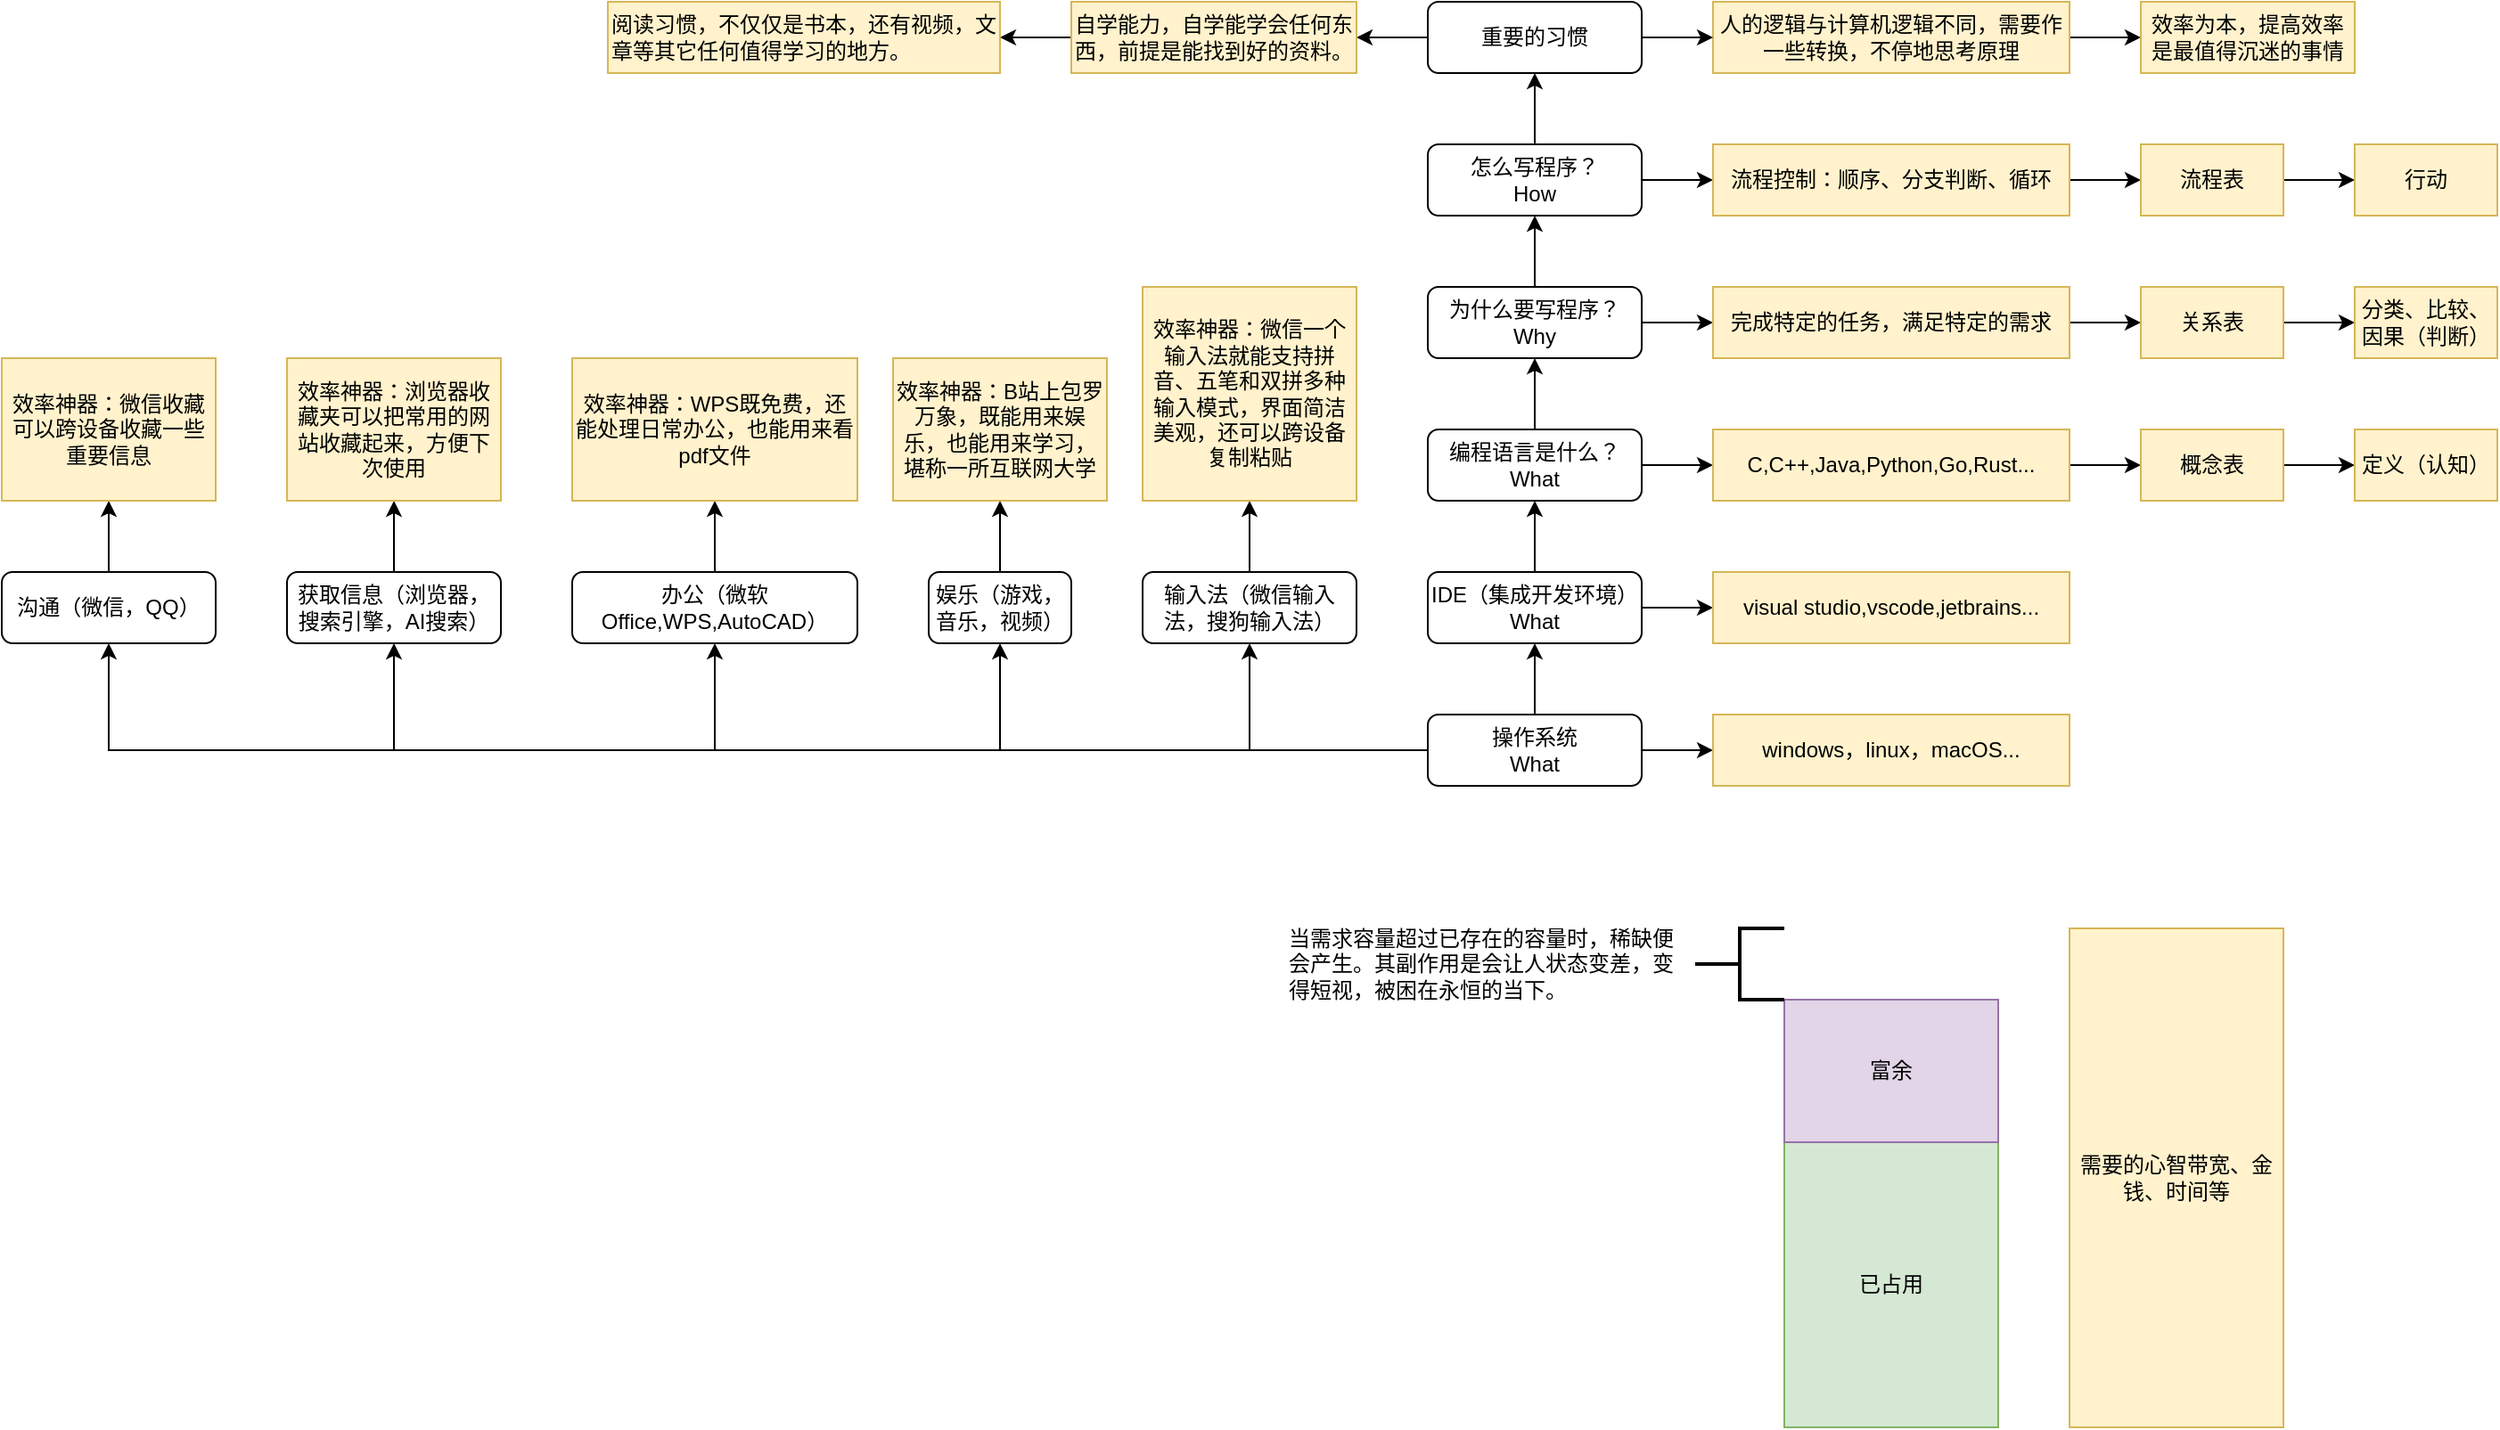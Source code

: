 <mxfile version="26.0.7">
  <diagram name="第 1 页" id="2PaTePIugPHHl7PnfuIq">
    <mxGraphModel dx="2048" dy="725" grid="1" gridSize="10" guides="1" tooltips="1" connect="1" arrows="1" fold="1" page="1" pageScale="1" pageWidth="827" pageHeight="1169" math="0" shadow="0">
      <root>
        <mxCell id="0" />
        <mxCell id="1" parent="0" />
        <mxCell id="giEs7h58x9QLjQZyeRm1-7" value="" style="edgeStyle=orthogonalEdgeStyle;rounded=0;orthogonalLoop=1;jettySize=auto;html=1;" parent="1" source="giEs7h58x9QLjQZyeRm1-2" target="giEs7h58x9QLjQZyeRm1-5" edge="1">
          <mxGeometry relative="1" as="geometry" />
        </mxCell>
        <mxCell id="giEs7h58x9QLjQZyeRm1-8" value="" style="edgeStyle=orthogonalEdgeStyle;rounded=0;orthogonalLoop=1;jettySize=auto;html=1;" parent="1" source="giEs7h58x9QLjQZyeRm1-2" target="giEs7h58x9QLjQZyeRm1-3" edge="1">
          <mxGeometry relative="1" as="geometry" />
        </mxCell>
        <mxCell id="giEs7h58x9QLjQZyeRm1-32" style="edgeStyle=orthogonalEdgeStyle;rounded=0;orthogonalLoop=1;jettySize=auto;html=1;exitX=0;exitY=0.5;exitDx=0;exitDy=0;entryX=0.5;entryY=1;entryDx=0;entryDy=0;" parent="1" source="giEs7h58x9QLjQZyeRm1-2" target="giEs7h58x9QLjQZyeRm1-28" edge="1">
          <mxGeometry relative="1" as="geometry" />
        </mxCell>
        <mxCell id="giEs7h58x9QLjQZyeRm1-33" style="edgeStyle=orthogonalEdgeStyle;rounded=0;orthogonalLoop=1;jettySize=auto;html=1;exitX=0;exitY=0.5;exitDx=0;exitDy=0;entryX=0.5;entryY=1;entryDx=0;entryDy=0;" parent="1" source="giEs7h58x9QLjQZyeRm1-2" target="giEs7h58x9QLjQZyeRm1-29" edge="1">
          <mxGeometry relative="1" as="geometry" />
        </mxCell>
        <mxCell id="giEs7h58x9QLjQZyeRm1-34" style="edgeStyle=orthogonalEdgeStyle;rounded=0;orthogonalLoop=1;jettySize=auto;html=1;exitX=0;exitY=0.5;exitDx=0;exitDy=0;entryX=0.5;entryY=1;entryDx=0;entryDy=0;" parent="1" source="giEs7h58x9QLjQZyeRm1-2" target="giEs7h58x9QLjQZyeRm1-30" edge="1">
          <mxGeometry relative="1" as="geometry" />
        </mxCell>
        <mxCell id="giEs7h58x9QLjQZyeRm1-35" style="edgeStyle=orthogonalEdgeStyle;rounded=0;orthogonalLoop=1;jettySize=auto;html=1;exitX=0;exitY=0.5;exitDx=0;exitDy=0;entryX=0.5;entryY=1;entryDx=0;entryDy=0;" parent="1" source="giEs7h58x9QLjQZyeRm1-2" target="giEs7h58x9QLjQZyeRm1-31" edge="1">
          <mxGeometry relative="1" as="geometry" />
        </mxCell>
        <mxCell id="giEs7h58x9QLjQZyeRm1-37" style="edgeStyle=orthogonalEdgeStyle;rounded=0;orthogonalLoop=1;jettySize=auto;html=1;exitX=0;exitY=0.5;exitDx=0;exitDy=0;entryX=0.5;entryY=1;entryDx=0;entryDy=0;" parent="1" source="giEs7h58x9QLjQZyeRm1-2" target="giEs7h58x9QLjQZyeRm1-36" edge="1">
          <mxGeometry relative="1" as="geometry" />
        </mxCell>
        <mxCell id="giEs7h58x9QLjQZyeRm1-2" value="操作系统&lt;div&gt;What&lt;/div&gt;" style="rounded=1;whiteSpace=wrap;html=1;" parent="1" vertex="1">
          <mxGeometry x="240" y="400" width="120" height="40" as="geometry" />
        </mxCell>
        <mxCell id="giEs7h58x9QLjQZyeRm1-9" value="" style="edgeStyle=orthogonalEdgeStyle;rounded=0;orthogonalLoop=1;jettySize=auto;html=1;" parent="1" source="giEs7h58x9QLjQZyeRm1-3" target="giEs7h58x9QLjQZyeRm1-4" edge="1">
          <mxGeometry relative="1" as="geometry" />
        </mxCell>
        <mxCell id="giEs7h58x9QLjQZyeRm1-11" value="" style="edgeStyle=orthogonalEdgeStyle;rounded=0;orthogonalLoop=1;jettySize=auto;html=1;" parent="1" source="giEs7h58x9QLjQZyeRm1-3" target="giEs7h58x9QLjQZyeRm1-10" edge="1">
          <mxGeometry relative="1" as="geometry" />
        </mxCell>
        <mxCell id="giEs7h58x9QLjQZyeRm1-3" value="IDE（集成开发环境）&lt;div&gt;What&lt;/div&gt;" style="rounded=1;whiteSpace=wrap;html=1;" parent="1" vertex="1">
          <mxGeometry x="240" y="320" width="120" height="40" as="geometry" />
        </mxCell>
        <mxCell id="giEs7h58x9QLjQZyeRm1-13" value="" style="edgeStyle=orthogonalEdgeStyle;rounded=0;orthogonalLoop=1;jettySize=auto;html=1;" parent="1" source="giEs7h58x9QLjQZyeRm1-4" target="giEs7h58x9QLjQZyeRm1-12" edge="1">
          <mxGeometry relative="1" as="geometry" />
        </mxCell>
        <mxCell id="giEs7h58x9QLjQZyeRm1-17" value="" style="edgeStyle=orthogonalEdgeStyle;rounded=0;orthogonalLoop=1;jettySize=auto;html=1;" parent="1" source="giEs7h58x9QLjQZyeRm1-4" target="giEs7h58x9QLjQZyeRm1-14" edge="1">
          <mxGeometry relative="1" as="geometry" />
        </mxCell>
        <mxCell id="giEs7h58x9QLjQZyeRm1-4" value="编程语言是什么？&lt;div&gt;What&lt;/div&gt;" style="rounded=1;whiteSpace=wrap;html=1;" parent="1" vertex="1">
          <mxGeometry x="240" y="240" width="120" height="40" as="geometry" />
        </mxCell>
        <mxCell id="giEs7h58x9QLjQZyeRm1-5" value="windows，linux，macOS..." style="text;html=1;align=center;verticalAlign=middle;whiteSpace=wrap;rounded=0;fillColor=#fff2cc;strokeColor=#d6b656;" parent="1" vertex="1">
          <mxGeometry x="400" y="400" width="200" height="40" as="geometry" />
        </mxCell>
        <mxCell id="giEs7h58x9QLjQZyeRm1-10" value="visual studio,vscode,jetbrains..." style="text;html=1;align=center;verticalAlign=middle;whiteSpace=wrap;rounded=0;fillColor=#fff2cc;strokeColor=#d6b656;" parent="1" vertex="1">
          <mxGeometry x="400" y="320" width="200" height="40" as="geometry" />
        </mxCell>
        <mxCell id="giEs7h58x9QLjQZyeRm1-27" value="" style="edgeStyle=orthogonalEdgeStyle;rounded=0;orthogonalLoop=1;jettySize=auto;html=1;" parent="1" source="giEs7h58x9QLjQZyeRm1-12" target="giEs7h58x9QLjQZyeRm1-22" edge="1">
          <mxGeometry relative="1" as="geometry" />
        </mxCell>
        <mxCell id="giEs7h58x9QLjQZyeRm1-12" value="C,C++,Java,Python,Go,Rust..." style="text;html=1;align=center;verticalAlign=middle;whiteSpace=wrap;rounded=0;fillColor=#fff2cc;strokeColor=#d6b656;" parent="1" vertex="1">
          <mxGeometry x="400" y="240" width="200" height="40" as="geometry" />
        </mxCell>
        <mxCell id="giEs7h58x9QLjQZyeRm1-16" value="" style="edgeStyle=orthogonalEdgeStyle;rounded=0;orthogonalLoop=1;jettySize=auto;html=1;" parent="1" source="giEs7h58x9QLjQZyeRm1-14" target="giEs7h58x9QLjQZyeRm1-15" edge="1">
          <mxGeometry relative="1" as="geometry" />
        </mxCell>
        <mxCell id="giEs7h58x9QLjQZyeRm1-21" value="" style="edgeStyle=orthogonalEdgeStyle;rounded=0;orthogonalLoop=1;jettySize=auto;html=1;" parent="1" source="giEs7h58x9QLjQZyeRm1-14" target="giEs7h58x9QLjQZyeRm1-18" edge="1">
          <mxGeometry relative="1" as="geometry" />
        </mxCell>
        <mxCell id="giEs7h58x9QLjQZyeRm1-14" value="为什么要写程序？&lt;div&gt;Why&lt;/div&gt;" style="rounded=1;whiteSpace=wrap;html=1;" parent="1" vertex="1">
          <mxGeometry x="240" y="160" width="120" height="40" as="geometry" />
        </mxCell>
        <mxCell id="giEs7h58x9QLjQZyeRm1-26" value="" style="edgeStyle=orthogonalEdgeStyle;rounded=0;orthogonalLoop=1;jettySize=auto;html=1;" parent="1" source="giEs7h58x9QLjQZyeRm1-15" target="giEs7h58x9QLjQZyeRm1-23" edge="1">
          <mxGeometry relative="1" as="geometry" />
        </mxCell>
        <mxCell id="giEs7h58x9QLjQZyeRm1-15" value="完成特定的任务，满足特定的需求" style="text;html=1;align=center;verticalAlign=middle;whiteSpace=wrap;rounded=0;fillColor=#fff2cc;strokeColor=#d6b656;" parent="1" vertex="1">
          <mxGeometry x="400" y="160" width="200" height="40" as="geometry" />
        </mxCell>
        <mxCell id="giEs7h58x9QLjQZyeRm1-20" value="" style="edgeStyle=orthogonalEdgeStyle;rounded=0;orthogonalLoop=1;jettySize=auto;html=1;" parent="1" source="giEs7h58x9QLjQZyeRm1-18" target="giEs7h58x9QLjQZyeRm1-19" edge="1">
          <mxGeometry relative="1" as="geometry" />
        </mxCell>
        <mxCell id="giEs7h58x9QLjQZyeRm1-41" value="" style="edgeStyle=orthogonalEdgeStyle;rounded=0;orthogonalLoop=1;jettySize=auto;html=1;" parent="1" source="giEs7h58x9QLjQZyeRm1-18" target="giEs7h58x9QLjQZyeRm1-40" edge="1">
          <mxGeometry relative="1" as="geometry" />
        </mxCell>
        <mxCell id="giEs7h58x9QLjQZyeRm1-18" value="怎么写程序？&lt;div&gt;How&lt;/div&gt;" style="rounded=1;whiteSpace=wrap;html=1;" parent="1" vertex="1">
          <mxGeometry x="240" y="80" width="120" height="40" as="geometry" />
        </mxCell>
        <mxCell id="giEs7h58x9QLjQZyeRm1-25" value="" style="edgeStyle=orthogonalEdgeStyle;rounded=0;orthogonalLoop=1;jettySize=auto;html=1;" parent="1" source="giEs7h58x9QLjQZyeRm1-19" target="giEs7h58x9QLjQZyeRm1-24" edge="1">
          <mxGeometry relative="1" as="geometry" />
        </mxCell>
        <mxCell id="giEs7h58x9QLjQZyeRm1-19" value="流程控制：顺序、分支判断、循环" style="text;html=1;align=center;verticalAlign=middle;whiteSpace=wrap;rounded=0;fillColor=#fff2cc;strokeColor=#d6b656;" parent="1" vertex="1">
          <mxGeometry x="400" y="80" width="200" height="40" as="geometry" />
        </mxCell>
        <mxCell id="giEs7h58x9QLjQZyeRm1-46" value="" style="edgeStyle=orthogonalEdgeStyle;rounded=0;orthogonalLoop=1;jettySize=auto;html=1;" parent="1" source="giEs7h58x9QLjQZyeRm1-22" target="giEs7h58x9QLjQZyeRm1-45" edge="1">
          <mxGeometry relative="1" as="geometry" />
        </mxCell>
        <mxCell id="giEs7h58x9QLjQZyeRm1-22" value="概念表" style="text;html=1;align=center;verticalAlign=middle;whiteSpace=wrap;rounded=0;fillColor=#fff2cc;strokeColor=#d6b656;" parent="1" vertex="1">
          <mxGeometry x="640" y="240" width="80" height="40" as="geometry" />
        </mxCell>
        <mxCell id="giEs7h58x9QLjQZyeRm1-48" value="" style="edgeStyle=orthogonalEdgeStyle;rounded=0;orthogonalLoop=1;jettySize=auto;html=1;" parent="1" source="giEs7h58x9QLjQZyeRm1-23" target="giEs7h58x9QLjQZyeRm1-47" edge="1">
          <mxGeometry relative="1" as="geometry" />
        </mxCell>
        <mxCell id="giEs7h58x9QLjQZyeRm1-23" value="关系表" style="text;html=1;align=center;verticalAlign=middle;whiteSpace=wrap;rounded=0;fillColor=#fff2cc;strokeColor=#d6b656;" parent="1" vertex="1">
          <mxGeometry x="640" y="160" width="80" height="40" as="geometry" />
        </mxCell>
        <mxCell id="giEs7h58x9QLjQZyeRm1-50" value="" style="edgeStyle=orthogonalEdgeStyle;rounded=0;orthogonalLoop=1;jettySize=auto;html=1;" parent="1" source="giEs7h58x9QLjQZyeRm1-24" target="giEs7h58x9QLjQZyeRm1-49" edge="1">
          <mxGeometry relative="1" as="geometry" />
        </mxCell>
        <mxCell id="giEs7h58x9QLjQZyeRm1-24" value="流程表" style="text;html=1;align=center;verticalAlign=middle;whiteSpace=wrap;rounded=0;fillColor=#fff2cc;strokeColor=#d6b656;" parent="1" vertex="1">
          <mxGeometry x="640" y="80" width="80" height="40" as="geometry" />
        </mxCell>
        <mxCell id="giEs7h58x9QLjQZyeRm1-56" value="" style="edgeStyle=orthogonalEdgeStyle;rounded=0;orthogonalLoop=1;jettySize=auto;html=1;" parent="1" source="giEs7h58x9QLjQZyeRm1-28" target="giEs7h58x9QLjQZyeRm1-55" edge="1">
          <mxGeometry relative="1" as="geometry" />
        </mxCell>
        <mxCell id="giEs7h58x9QLjQZyeRm1-28" value="沟通（微信，QQ）" style="rounded=1;whiteSpace=wrap;html=1;" parent="1" vertex="1">
          <mxGeometry x="-560" y="320" width="120" height="40" as="geometry" />
        </mxCell>
        <mxCell id="giEs7h58x9QLjQZyeRm1-54" value="" style="edgeStyle=orthogonalEdgeStyle;rounded=0;orthogonalLoop=1;jettySize=auto;html=1;" parent="1" source="giEs7h58x9QLjQZyeRm1-29" target="giEs7h58x9QLjQZyeRm1-53" edge="1">
          <mxGeometry relative="1" as="geometry" />
        </mxCell>
        <mxCell id="giEs7h58x9QLjQZyeRm1-29" value="获取信息（浏览器，搜索引擎，AI搜索）" style="rounded=1;whiteSpace=wrap;html=1;" parent="1" vertex="1">
          <mxGeometry x="-400" y="320" width="120" height="40" as="geometry" />
        </mxCell>
        <mxCell id="giEs7h58x9QLjQZyeRm1-58" value="" style="edgeStyle=orthogonalEdgeStyle;rounded=0;orthogonalLoop=1;jettySize=auto;html=1;" parent="1" source="giEs7h58x9QLjQZyeRm1-30" target="giEs7h58x9QLjQZyeRm1-57" edge="1">
          <mxGeometry relative="1" as="geometry" />
        </mxCell>
        <mxCell id="giEs7h58x9QLjQZyeRm1-30" value="娱乐（游戏，音乐，视频）" style="rounded=1;whiteSpace=wrap;html=1;" parent="1" vertex="1">
          <mxGeometry x="-40" y="320" width="80" height="40" as="geometry" />
        </mxCell>
        <mxCell id="giEs7h58x9QLjQZyeRm1-52" value="" style="edgeStyle=orthogonalEdgeStyle;rounded=0;orthogonalLoop=1;jettySize=auto;html=1;" parent="1" source="giEs7h58x9QLjQZyeRm1-31" target="giEs7h58x9QLjQZyeRm1-51" edge="1">
          <mxGeometry relative="1" as="geometry" />
        </mxCell>
        <mxCell id="giEs7h58x9QLjQZyeRm1-31" value="办公（微软Office,WPS,AutoCAD）" style="rounded=1;whiteSpace=wrap;html=1;" parent="1" vertex="1">
          <mxGeometry x="-240" y="320" width="160" height="40" as="geometry" />
        </mxCell>
        <mxCell id="giEs7h58x9QLjQZyeRm1-60" value="" style="edgeStyle=orthogonalEdgeStyle;rounded=0;orthogonalLoop=1;jettySize=auto;html=1;" parent="1" source="giEs7h58x9QLjQZyeRm1-36" target="giEs7h58x9QLjQZyeRm1-59" edge="1">
          <mxGeometry relative="1" as="geometry" />
        </mxCell>
        <mxCell id="giEs7h58x9QLjQZyeRm1-36" value="输入法（微信输入法，搜狗输入法）" style="rounded=1;whiteSpace=wrap;html=1;" parent="1" vertex="1">
          <mxGeometry x="80" y="320" width="120" height="40" as="geometry" />
        </mxCell>
        <mxCell id="giEs7h58x9QLjQZyeRm1-44" value="" style="edgeStyle=orthogonalEdgeStyle;rounded=0;orthogonalLoop=1;jettySize=auto;html=1;" parent="1" source="giEs7h58x9QLjQZyeRm1-38" target="giEs7h58x9QLjQZyeRm1-43" edge="1">
          <mxGeometry relative="1" as="geometry" />
        </mxCell>
        <mxCell id="giEs7h58x9QLjQZyeRm1-38" value="人的逻辑与计算机逻辑不同，需要作一些转换，不停地思考原理" style="text;html=1;align=center;verticalAlign=middle;whiteSpace=wrap;rounded=0;fillColor=#fff2cc;strokeColor=#d6b656;" parent="1" vertex="1">
          <mxGeometry x="400" width="200" height="40" as="geometry" />
        </mxCell>
        <mxCell id="giEs7h58x9QLjQZyeRm1-42" value="" style="edgeStyle=orthogonalEdgeStyle;rounded=0;orthogonalLoop=1;jettySize=auto;html=1;" parent="1" source="giEs7h58x9QLjQZyeRm1-40" target="giEs7h58x9QLjQZyeRm1-38" edge="1">
          <mxGeometry relative="1" as="geometry" />
        </mxCell>
        <mxCell id="NMp-iHY1C0GQt5-50yLt-7" value="" style="edgeStyle=orthogonalEdgeStyle;rounded=0;orthogonalLoop=1;jettySize=auto;html=1;" edge="1" parent="1" source="giEs7h58x9QLjQZyeRm1-40" target="NMp-iHY1C0GQt5-50yLt-6">
          <mxGeometry relative="1" as="geometry" />
        </mxCell>
        <mxCell id="giEs7h58x9QLjQZyeRm1-40" value="重要的习惯" style="rounded=1;whiteSpace=wrap;html=1;" parent="1" vertex="1">
          <mxGeometry x="240" width="120" height="40" as="geometry" />
        </mxCell>
        <mxCell id="giEs7h58x9QLjQZyeRm1-43" value="效率为本，提高效率是最值得沉迷的事情" style="text;html=1;align=center;verticalAlign=middle;whiteSpace=wrap;rounded=0;fillColor=#fff2cc;strokeColor=#d6b656;" parent="1" vertex="1">
          <mxGeometry x="640" width="120" height="40" as="geometry" />
        </mxCell>
        <mxCell id="giEs7h58x9QLjQZyeRm1-45" value="定义（认知）" style="text;html=1;align=center;verticalAlign=middle;whiteSpace=wrap;rounded=0;fillColor=#fff2cc;strokeColor=#d6b656;" parent="1" vertex="1">
          <mxGeometry x="760" y="240" width="80" height="40" as="geometry" />
        </mxCell>
        <mxCell id="giEs7h58x9QLjQZyeRm1-47" value="分类、比较、因果（判断）" style="text;html=1;align=center;verticalAlign=middle;whiteSpace=wrap;rounded=0;fillColor=#fff2cc;strokeColor=#d6b656;" parent="1" vertex="1">
          <mxGeometry x="760" y="160" width="80" height="40" as="geometry" />
        </mxCell>
        <mxCell id="giEs7h58x9QLjQZyeRm1-49" value="行动" style="text;html=1;align=center;verticalAlign=middle;whiteSpace=wrap;rounded=0;fillColor=#fff2cc;strokeColor=#d6b656;" parent="1" vertex="1">
          <mxGeometry x="760" y="80" width="80" height="40" as="geometry" />
        </mxCell>
        <mxCell id="giEs7h58x9QLjQZyeRm1-51" value="效率神器：WPS既免费，还能处理日常办公，也能用来看pdf文件" style="text;html=1;align=center;verticalAlign=middle;whiteSpace=wrap;rounded=0;fillColor=#fff2cc;strokeColor=#d6b656;" parent="1" vertex="1">
          <mxGeometry x="-240" y="200" width="160" height="80" as="geometry" />
        </mxCell>
        <mxCell id="giEs7h58x9QLjQZyeRm1-53" value="效率神器：浏览器收藏夹可以把常用的网站收藏起来，方便下次使用" style="text;html=1;align=center;verticalAlign=middle;whiteSpace=wrap;rounded=0;fillColor=#fff2cc;strokeColor=#d6b656;" parent="1" vertex="1">
          <mxGeometry x="-400" y="200" width="120" height="80" as="geometry" />
        </mxCell>
        <mxCell id="giEs7h58x9QLjQZyeRm1-55" value="效率神器：微信收藏可以跨设备收藏一些重要信息" style="text;html=1;align=center;verticalAlign=middle;whiteSpace=wrap;rounded=0;fillColor=#fff2cc;strokeColor=#d6b656;" parent="1" vertex="1">
          <mxGeometry x="-560" y="200" width="120" height="80" as="geometry" />
        </mxCell>
        <mxCell id="giEs7h58x9QLjQZyeRm1-57" value="效率神器：B站上包罗万象，既能用来娱乐，也能用来学习，堪称一所互联网大学" style="text;html=1;align=center;verticalAlign=middle;whiteSpace=wrap;rounded=0;fillColor=#fff2cc;strokeColor=#d6b656;" parent="1" vertex="1">
          <mxGeometry x="-60" y="200" width="120" height="80" as="geometry" />
        </mxCell>
        <mxCell id="giEs7h58x9QLjQZyeRm1-59" value="效率神器：微信一个输入法就能支持拼音、五笔和双拼多种输入模式，界面简洁美观，还可以跨设备复制粘贴" style="text;html=1;align=center;verticalAlign=middle;whiteSpace=wrap;rounded=0;fillColor=#fff2cc;strokeColor=#d6b656;" parent="1" vertex="1">
          <mxGeometry x="80" y="160" width="120" height="120" as="geometry" />
        </mxCell>
        <mxCell id="NMp-iHY1C0GQt5-50yLt-1" value="已占用" style="rounded=0;whiteSpace=wrap;html=1;fillColor=#d5e8d4;strokeColor=#82b366;" vertex="1" parent="1">
          <mxGeometry x="440" y="640" width="120" height="160" as="geometry" />
        </mxCell>
        <mxCell id="NMp-iHY1C0GQt5-50yLt-2" value="需要的心智带宽、金钱、时间等" style="rounded=0;whiteSpace=wrap;html=1;fillColor=#fff2cc;strokeColor=#d6b656;" vertex="1" parent="1">
          <mxGeometry x="600" y="520" width="120" height="280" as="geometry" />
        </mxCell>
        <mxCell id="NMp-iHY1C0GQt5-50yLt-3" value="富余" style="rounded=0;whiteSpace=wrap;html=1;fillColor=#e1d5e7;strokeColor=#9673a6;" vertex="1" parent="1">
          <mxGeometry x="440" y="560" width="120" height="80" as="geometry" />
        </mxCell>
        <mxCell id="NMp-iHY1C0GQt5-50yLt-4" value="" style="strokeWidth=2;html=1;shape=mxgraph.flowchart.annotation_2;align=left;labelPosition=right;pointerEvents=1;" vertex="1" parent="1">
          <mxGeometry x="390" y="520" width="50" height="40" as="geometry" />
        </mxCell>
        <mxCell id="NMp-iHY1C0GQt5-50yLt-5" value="当需求容量超过已存在的容量时，稀缺便会产生。其副作用是会让人状态变差，变得短视，被困在永恒的当下。" style="text;html=1;align=left;verticalAlign=middle;whiteSpace=wrap;rounded=0;" vertex="1" parent="1">
          <mxGeometry x="160" y="500" width="220" height="80" as="geometry" />
        </mxCell>
        <mxCell id="NMp-iHY1C0GQt5-50yLt-9" value="" style="edgeStyle=orthogonalEdgeStyle;rounded=0;orthogonalLoop=1;jettySize=auto;html=1;" edge="1" parent="1" source="NMp-iHY1C0GQt5-50yLt-6" target="NMp-iHY1C0GQt5-50yLt-8">
          <mxGeometry relative="1" as="geometry" />
        </mxCell>
        <mxCell id="NMp-iHY1C0GQt5-50yLt-6" value="自学能力，自学能学会任何东西，前提是能找到好的资料。" style="text;html=1;align=left;verticalAlign=middle;whiteSpace=wrap;rounded=0;fillColor=#fff2cc;strokeColor=#d6b656;" vertex="1" parent="1">
          <mxGeometry x="40" width="160" height="40" as="geometry" />
        </mxCell>
        <mxCell id="NMp-iHY1C0GQt5-50yLt-8" value="阅读习惯，不仅仅是书本，还有视频，文章等其它任何值得学习的地方。" style="text;html=1;align=left;verticalAlign=middle;whiteSpace=wrap;rounded=0;fillColor=#fff2cc;strokeColor=#d6b656;" vertex="1" parent="1">
          <mxGeometry x="-220" width="220" height="40" as="geometry" />
        </mxCell>
      </root>
    </mxGraphModel>
  </diagram>
</mxfile>

